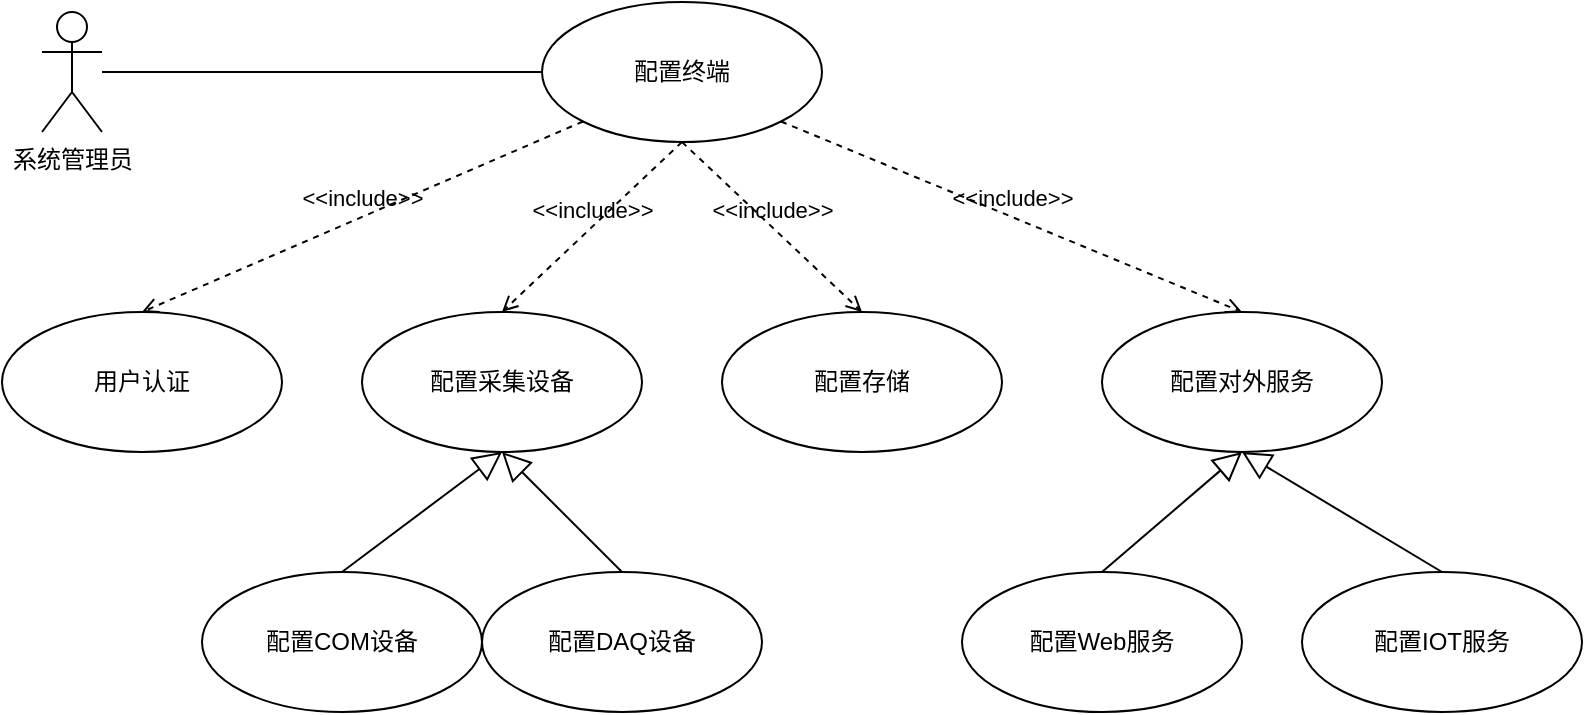 <mxfile version="14.6.6" type="github">
  <diagram id="GsU9tVI04QCulfbk386d" name="Page-1">
    <mxGraphModel dx="942" dy="583" grid="1" gridSize="10" guides="1" tooltips="1" connect="1" arrows="1" fold="1" page="1" pageScale="1" pageWidth="827" pageHeight="1169" math="0" shadow="0">
      <root>
        <mxCell id="0" />
        <mxCell id="1" parent="0" />
        <mxCell id="lnzYuwO8289c-_ZvHHju-1" value="系统管理员" style="shape=umlActor;html=1;verticalLabelPosition=bottom;verticalAlign=top;align=center;" vertex="1" parent="1">
          <mxGeometry x="120" y="80" width="30" height="60" as="geometry" />
        </mxCell>
        <mxCell id="lnzYuwO8289c-_ZvHHju-2" value="配置终端" style="ellipse;whiteSpace=wrap;html=1;" vertex="1" parent="1">
          <mxGeometry x="370" y="75" width="140" height="70" as="geometry" />
        </mxCell>
        <mxCell id="lnzYuwO8289c-_ZvHHju-4" value="用户认证" style="ellipse;whiteSpace=wrap;html=1;" vertex="1" parent="1">
          <mxGeometry x="100" y="230" width="140" height="70" as="geometry" />
        </mxCell>
        <mxCell id="lnzYuwO8289c-_ZvHHju-5" value="" style="edgeStyle=none;html=1;endArrow=none;verticalAlign=bottom;entryX=0;entryY=0.5;entryDx=0;entryDy=0;" edge="1" parent="1" source="lnzYuwO8289c-_ZvHHju-1" target="lnzYuwO8289c-_ZvHHju-2">
          <mxGeometry width="160" relative="1" as="geometry">
            <mxPoint x="330" y="270" as="sourcePoint" />
            <mxPoint x="490" y="270" as="targetPoint" />
          </mxGeometry>
        </mxCell>
        <mxCell id="lnzYuwO8289c-_ZvHHju-6" value="配置采集设备" style="ellipse;whiteSpace=wrap;html=1;" vertex="1" parent="1">
          <mxGeometry x="280" y="230" width="140" height="70" as="geometry" />
        </mxCell>
        <mxCell id="lnzYuwO8289c-_ZvHHju-7" value="配置存储" style="ellipse;whiteSpace=wrap;html=1;" vertex="1" parent="1">
          <mxGeometry x="460" y="230" width="140" height="70" as="geometry" />
        </mxCell>
        <mxCell id="lnzYuwO8289c-_ZvHHju-8" value="配置对外服务" style="ellipse;whiteSpace=wrap;html=1;" vertex="1" parent="1">
          <mxGeometry x="650" y="230" width="140" height="70" as="geometry" />
        </mxCell>
        <mxCell id="lnzYuwO8289c-_ZvHHju-9" value="配置COM设备" style="ellipse;whiteSpace=wrap;html=1;" vertex="1" parent="1">
          <mxGeometry x="200" y="360" width="140" height="70" as="geometry" />
        </mxCell>
        <mxCell id="lnzYuwO8289c-_ZvHHju-10" value="配置DAQ设备" style="ellipse;whiteSpace=wrap;html=1;" vertex="1" parent="1">
          <mxGeometry x="340" y="360" width="140" height="70" as="geometry" />
        </mxCell>
        <mxCell id="lnzYuwO8289c-_ZvHHju-11" value="" style="edgeStyle=none;html=1;endArrow=block;endFill=0;endSize=12;verticalAlign=bottom;exitX=0.5;exitY=0;exitDx=0;exitDy=0;entryX=0.5;entryY=1;entryDx=0;entryDy=0;" edge="1" parent="1" source="lnzYuwO8289c-_ZvHHju-9" target="lnzYuwO8289c-_ZvHHju-6">
          <mxGeometry width="160" relative="1" as="geometry">
            <mxPoint x="330" y="270" as="sourcePoint" />
            <mxPoint x="490" y="270" as="targetPoint" />
          </mxGeometry>
        </mxCell>
        <mxCell id="lnzYuwO8289c-_ZvHHju-12" value="" style="edgeStyle=none;html=1;endArrow=block;endFill=0;endSize=12;verticalAlign=bottom;exitX=0.5;exitY=0;exitDx=0;exitDy=0;entryX=0.5;entryY=1;entryDx=0;entryDy=0;" edge="1" parent="1" source="lnzYuwO8289c-_ZvHHju-10" target="lnzYuwO8289c-_ZvHHju-6">
          <mxGeometry width="160" relative="1" as="geometry">
            <mxPoint x="330" y="270" as="sourcePoint" />
            <mxPoint x="490" y="270" as="targetPoint" />
          </mxGeometry>
        </mxCell>
        <mxCell id="lnzYuwO8289c-_ZvHHju-13" value="&amp;lt;&amp;lt;include&amp;gt;&amp;gt;" style="edgeStyle=none;html=1;endArrow=open;verticalAlign=bottom;dashed=1;labelBackgroundColor=none;exitX=0;exitY=1;exitDx=0;exitDy=0;entryX=0.5;entryY=0;entryDx=0;entryDy=0;" edge="1" parent="1" source="lnzYuwO8289c-_ZvHHju-2" target="lnzYuwO8289c-_ZvHHju-4">
          <mxGeometry width="160" relative="1" as="geometry">
            <mxPoint x="330" y="300" as="sourcePoint" />
            <mxPoint x="490" y="300" as="targetPoint" />
          </mxGeometry>
        </mxCell>
        <mxCell id="lnzYuwO8289c-_ZvHHju-14" value="&amp;lt;&amp;lt;include&amp;gt;&amp;gt;" style="edgeStyle=none;html=1;endArrow=open;verticalAlign=bottom;dashed=1;labelBackgroundColor=none;exitX=0.5;exitY=1;exitDx=0;exitDy=0;entryX=0.5;entryY=0;entryDx=0;entryDy=0;" edge="1" parent="1" source="lnzYuwO8289c-_ZvHHju-2" target="lnzYuwO8289c-_ZvHHju-6">
          <mxGeometry width="160" relative="1" as="geometry">
            <mxPoint x="330" y="300" as="sourcePoint" />
            <mxPoint x="490" y="300" as="targetPoint" />
          </mxGeometry>
        </mxCell>
        <mxCell id="lnzYuwO8289c-_ZvHHju-15" value="&amp;lt;&amp;lt;include&amp;gt;&amp;gt;" style="edgeStyle=none;html=1;endArrow=open;verticalAlign=bottom;dashed=1;labelBackgroundColor=none;exitX=0.5;exitY=1;exitDx=0;exitDy=0;entryX=0.5;entryY=0;entryDx=0;entryDy=0;" edge="1" parent="1" source="lnzYuwO8289c-_ZvHHju-2" target="lnzYuwO8289c-_ZvHHju-7">
          <mxGeometry width="160" relative="1" as="geometry">
            <mxPoint x="330" y="300" as="sourcePoint" />
            <mxPoint x="490" y="300" as="targetPoint" />
          </mxGeometry>
        </mxCell>
        <mxCell id="lnzYuwO8289c-_ZvHHju-16" value="&amp;lt;&amp;lt;include&amp;gt;&amp;gt;" style="edgeStyle=none;html=1;endArrow=open;verticalAlign=bottom;dashed=1;labelBackgroundColor=none;exitX=1;exitY=1;exitDx=0;exitDy=0;entryX=0.5;entryY=0;entryDx=0;entryDy=0;" edge="1" parent="1" source="lnzYuwO8289c-_ZvHHju-2" target="lnzYuwO8289c-_ZvHHju-8">
          <mxGeometry width="160" relative="1" as="geometry">
            <mxPoint x="330" y="300" as="sourcePoint" />
            <mxPoint x="490" y="300" as="targetPoint" />
          </mxGeometry>
        </mxCell>
        <mxCell id="lnzYuwO8289c-_ZvHHju-17" value="配置Web服务" style="ellipse;whiteSpace=wrap;html=1;" vertex="1" parent="1">
          <mxGeometry x="580" y="360" width="140" height="70" as="geometry" />
        </mxCell>
        <mxCell id="lnzYuwO8289c-_ZvHHju-18" value="配置IOT服务" style="ellipse;whiteSpace=wrap;html=1;" vertex="1" parent="1">
          <mxGeometry x="750" y="360" width="140" height="70" as="geometry" />
        </mxCell>
        <mxCell id="lnzYuwO8289c-_ZvHHju-19" value="" style="edgeStyle=none;html=1;endArrow=block;endFill=0;endSize=12;verticalAlign=bottom;exitX=0.5;exitY=0;exitDx=0;exitDy=0;entryX=0.5;entryY=1;entryDx=0;entryDy=0;" edge="1" parent="1" source="lnzYuwO8289c-_ZvHHju-17" target="lnzYuwO8289c-_ZvHHju-8">
          <mxGeometry width="160" relative="1" as="geometry">
            <mxPoint x="770" y="390" as="sourcePoint" />
            <mxPoint x="930" y="390" as="targetPoint" />
          </mxGeometry>
        </mxCell>
        <mxCell id="lnzYuwO8289c-_ZvHHju-20" value="" style="edgeStyle=none;html=1;endArrow=block;endFill=0;endSize=12;verticalAlign=bottom;exitX=0.5;exitY=0;exitDx=0;exitDy=0;entryX=0.5;entryY=1;entryDx=0;entryDy=0;" edge="1" parent="1" source="lnzYuwO8289c-_ZvHHju-18" target="lnzYuwO8289c-_ZvHHju-8">
          <mxGeometry width="160" relative="1" as="geometry">
            <mxPoint x="770" y="390" as="sourcePoint" />
            <mxPoint x="930" y="390" as="targetPoint" />
          </mxGeometry>
        </mxCell>
      </root>
    </mxGraphModel>
  </diagram>
</mxfile>
